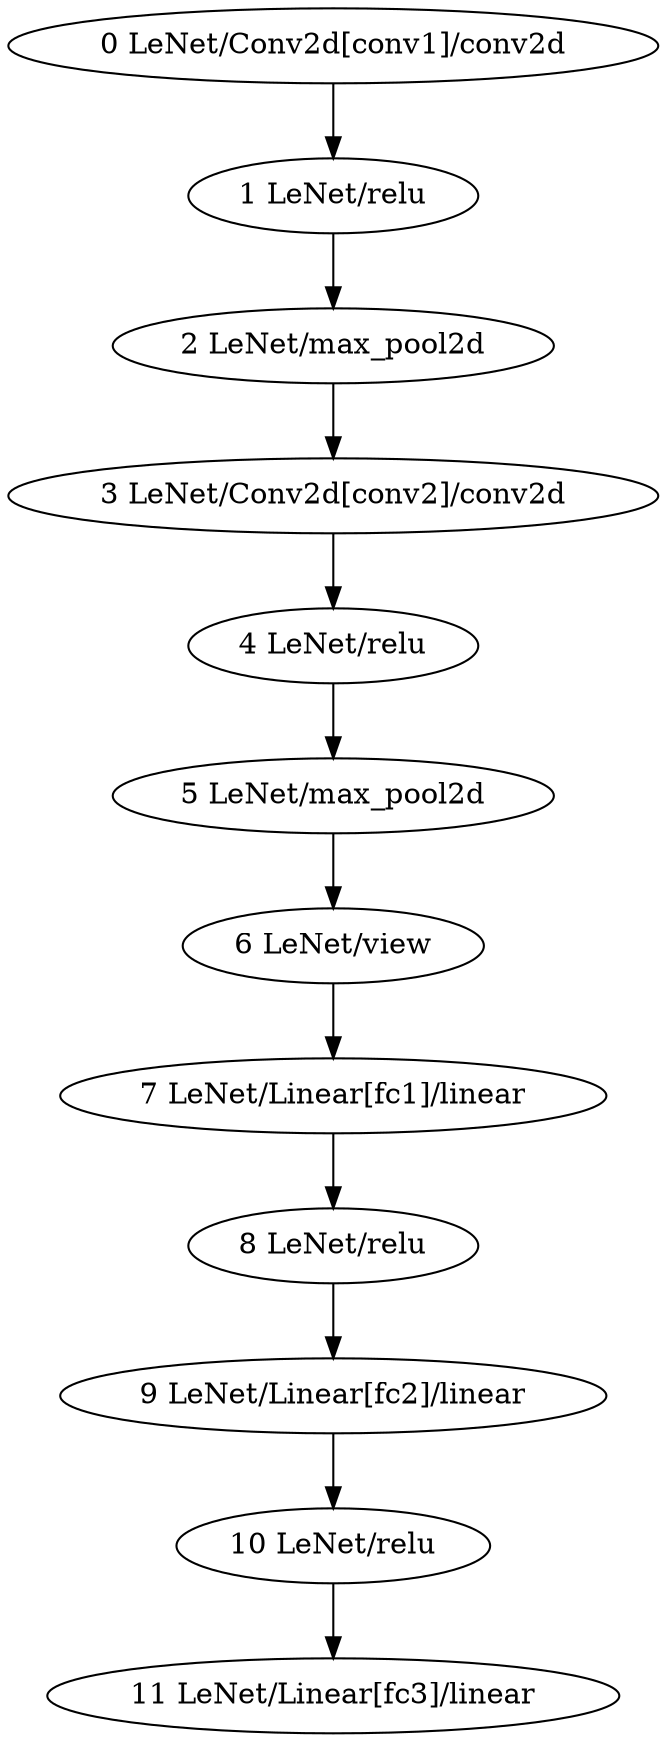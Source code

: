 strict digraph  {
"0 LeNet/Conv2d[conv1]/conv2d" [id=0, scope="LeNet/Conv2d[conv1]", type=conv2d];
"1 LeNet/relu" [id=1, scope=LeNet, type=relu];
"2 LeNet/max_pool2d" [id=2, scope=LeNet, type=max_pool2d];
"3 LeNet/Conv2d[conv2]/conv2d" [id=3, scope="LeNet/Conv2d[conv2]", type=conv2d];
"4 LeNet/relu" [id=4, scope=LeNet, type=relu];
"5 LeNet/max_pool2d" [id=5, scope=LeNet, type=max_pool2d];
"6 LeNet/view" [id=6, scope=LeNet, type=view];
"7 LeNet/Linear[fc1]/linear" [id=7, scope="LeNet/Linear[fc1]", type=linear];
"8 LeNet/relu" [id=8, scope=LeNet, type=relu];
"9 LeNet/Linear[fc2]/linear" [id=9, scope="LeNet/Linear[fc2]", type=linear];
"10 LeNet/relu" [id=10, scope=LeNet, type=relu];
"11 LeNet/Linear[fc3]/linear" [id=11, scope="LeNet/Linear[fc3]", type=linear];
"0 LeNet/Conv2d[conv1]/conv2d" -> "1 LeNet/relu";
"1 LeNet/relu" -> "2 LeNet/max_pool2d";
"2 LeNet/max_pool2d" -> "3 LeNet/Conv2d[conv2]/conv2d";
"3 LeNet/Conv2d[conv2]/conv2d" -> "4 LeNet/relu";
"4 LeNet/relu" -> "5 LeNet/max_pool2d";
"5 LeNet/max_pool2d" -> "6 LeNet/view";
"6 LeNet/view" -> "7 LeNet/Linear[fc1]/linear";
"7 LeNet/Linear[fc1]/linear" -> "8 LeNet/relu";
"8 LeNet/relu" -> "9 LeNet/Linear[fc2]/linear";
"9 LeNet/Linear[fc2]/linear" -> "10 LeNet/relu";
"10 LeNet/relu" -> "11 LeNet/Linear[fc3]/linear";
}
